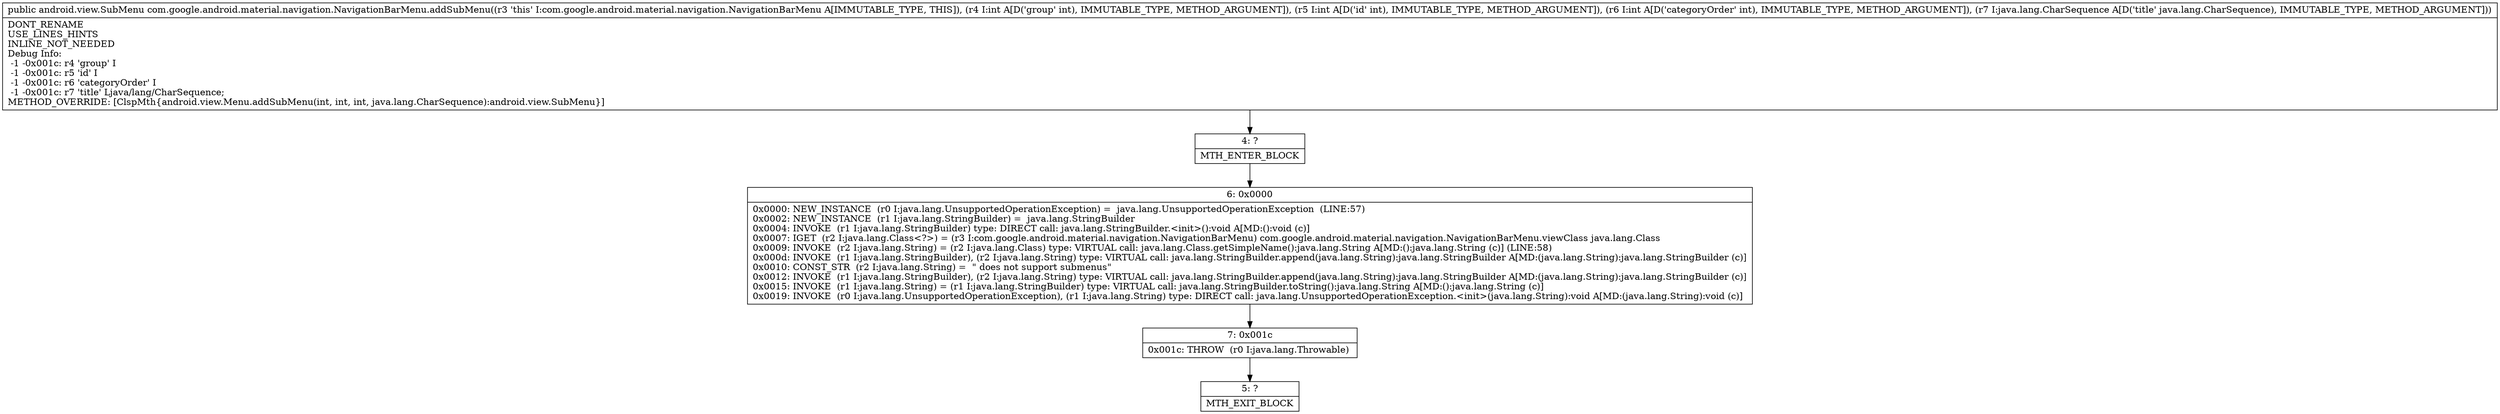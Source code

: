 digraph "CFG forcom.google.android.material.navigation.NavigationBarMenu.addSubMenu(IIILjava\/lang\/CharSequence;)Landroid\/view\/SubMenu;" {
Node_4 [shape=record,label="{4\:\ ?|MTH_ENTER_BLOCK\l}"];
Node_6 [shape=record,label="{6\:\ 0x0000|0x0000: NEW_INSTANCE  (r0 I:java.lang.UnsupportedOperationException) =  java.lang.UnsupportedOperationException  (LINE:57)\l0x0002: NEW_INSTANCE  (r1 I:java.lang.StringBuilder) =  java.lang.StringBuilder \l0x0004: INVOKE  (r1 I:java.lang.StringBuilder) type: DIRECT call: java.lang.StringBuilder.\<init\>():void A[MD:():void (c)]\l0x0007: IGET  (r2 I:java.lang.Class\<?\>) = (r3 I:com.google.android.material.navigation.NavigationBarMenu) com.google.android.material.navigation.NavigationBarMenu.viewClass java.lang.Class \l0x0009: INVOKE  (r2 I:java.lang.String) = (r2 I:java.lang.Class) type: VIRTUAL call: java.lang.Class.getSimpleName():java.lang.String A[MD:():java.lang.String (c)] (LINE:58)\l0x000d: INVOKE  (r1 I:java.lang.StringBuilder), (r2 I:java.lang.String) type: VIRTUAL call: java.lang.StringBuilder.append(java.lang.String):java.lang.StringBuilder A[MD:(java.lang.String):java.lang.StringBuilder (c)]\l0x0010: CONST_STR  (r2 I:java.lang.String) =  \" does not support submenus\" \l0x0012: INVOKE  (r1 I:java.lang.StringBuilder), (r2 I:java.lang.String) type: VIRTUAL call: java.lang.StringBuilder.append(java.lang.String):java.lang.StringBuilder A[MD:(java.lang.String):java.lang.StringBuilder (c)]\l0x0015: INVOKE  (r1 I:java.lang.String) = (r1 I:java.lang.StringBuilder) type: VIRTUAL call: java.lang.StringBuilder.toString():java.lang.String A[MD:():java.lang.String (c)]\l0x0019: INVOKE  (r0 I:java.lang.UnsupportedOperationException), (r1 I:java.lang.String) type: DIRECT call: java.lang.UnsupportedOperationException.\<init\>(java.lang.String):void A[MD:(java.lang.String):void (c)]\l}"];
Node_7 [shape=record,label="{7\:\ 0x001c|0x001c: THROW  (r0 I:java.lang.Throwable) \l}"];
Node_5 [shape=record,label="{5\:\ ?|MTH_EXIT_BLOCK\l}"];
MethodNode[shape=record,label="{public android.view.SubMenu com.google.android.material.navigation.NavigationBarMenu.addSubMenu((r3 'this' I:com.google.android.material.navigation.NavigationBarMenu A[IMMUTABLE_TYPE, THIS]), (r4 I:int A[D('group' int), IMMUTABLE_TYPE, METHOD_ARGUMENT]), (r5 I:int A[D('id' int), IMMUTABLE_TYPE, METHOD_ARGUMENT]), (r6 I:int A[D('categoryOrder' int), IMMUTABLE_TYPE, METHOD_ARGUMENT]), (r7 I:java.lang.CharSequence A[D('title' java.lang.CharSequence), IMMUTABLE_TYPE, METHOD_ARGUMENT]))  | DONT_RENAME\lUSE_LINES_HINTS\lINLINE_NOT_NEEDED\lDebug Info:\l  \-1 \-0x001c: r4 'group' I\l  \-1 \-0x001c: r5 'id' I\l  \-1 \-0x001c: r6 'categoryOrder' I\l  \-1 \-0x001c: r7 'title' Ljava\/lang\/CharSequence;\lMETHOD_OVERRIDE: [ClspMth\{android.view.Menu.addSubMenu(int, int, int, java.lang.CharSequence):android.view.SubMenu\}]\l}"];
MethodNode -> Node_4;Node_4 -> Node_6;
Node_6 -> Node_7;
Node_7 -> Node_5;
}

